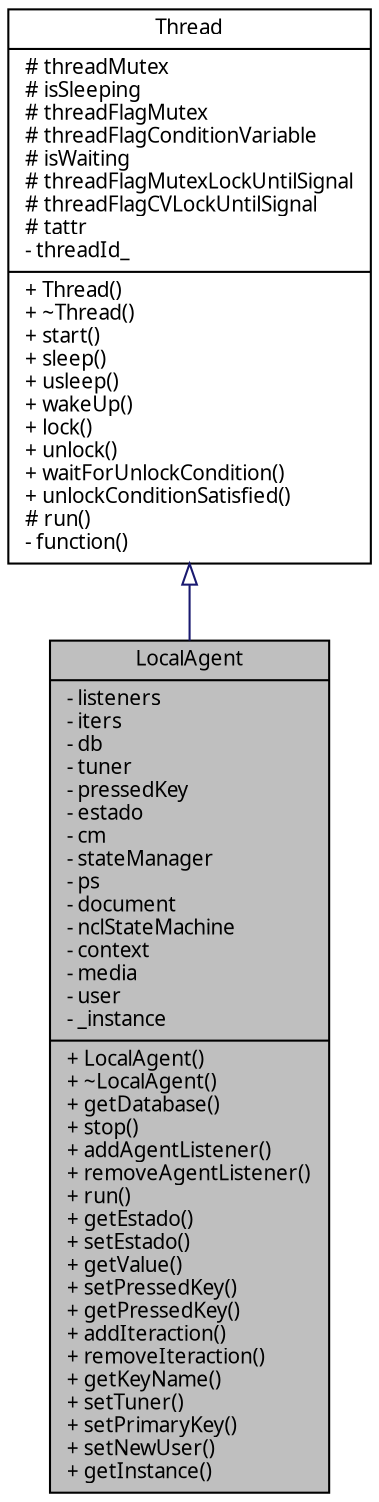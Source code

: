 digraph G
{
  edge [fontname="FreeSans.ttf",fontsize=10,labelfontname="FreeSans.ttf",labelfontsize=10];
  node [fontname="FreeSans.ttf",fontsize=10,shape=record];
  Node1 [label="{LocalAgent\n|- listeners\l- iters\l- db\l- tuner\l- pressedKey\l- estado\l- cm\l- stateManager\l- ps\l- document\l- nclStateMachine\l- context\l- media\l- user\l- _instance\l|+ LocalAgent()\l+ ~LocalAgent()\l+ getDatabase()\l+ stop()\l+ addAgentListener()\l+ removeAgentListener()\l+ run()\l+ getEstado()\l+ setEstado()\l+ getValue()\l+ setPressedKey()\l+ getPressedKey()\l+ addIteraction()\l+ removeIteraction()\l+ getKeyName()\l+ setTuner()\l+ setPrimaryKey()\l+ setNewUser()\l+ getInstance()\l}",height=0.2,width=0.4,color="black", fillcolor="grey75", style="filled" fontcolor="black"];
  Node2 -> Node1 [dir=back,color="midnightblue",fontsize=10,style="solid",arrowtail="empty",fontname="FreeSans.ttf"];
  Node2 [label="{Thread\n|# threadMutex\l# isSleeping\l# threadFlagMutex\l# threadFlagConditionVariable\l# isWaiting\l# threadFlagMutexLockUntilSignal\l# threadFlagCVLockUntilSignal\l# tattr\l- threadId_\l|+ Thread()\l+ ~Thread()\l+ start()\l+ sleep()\l+ usleep()\l+ wakeUp()\l+ lock()\l+ unlock()\l+ waitForUnlockCondition()\l+ unlockConditionSatisfied()\l# run()\l- function()\l}",height=0.2,width=0.4,color="black", fillcolor="white", style="filled",URL="$classbr_1_1ufscar_1_1lince_1_1ginga_1_1recommender_1_1Thread.html"];
}
